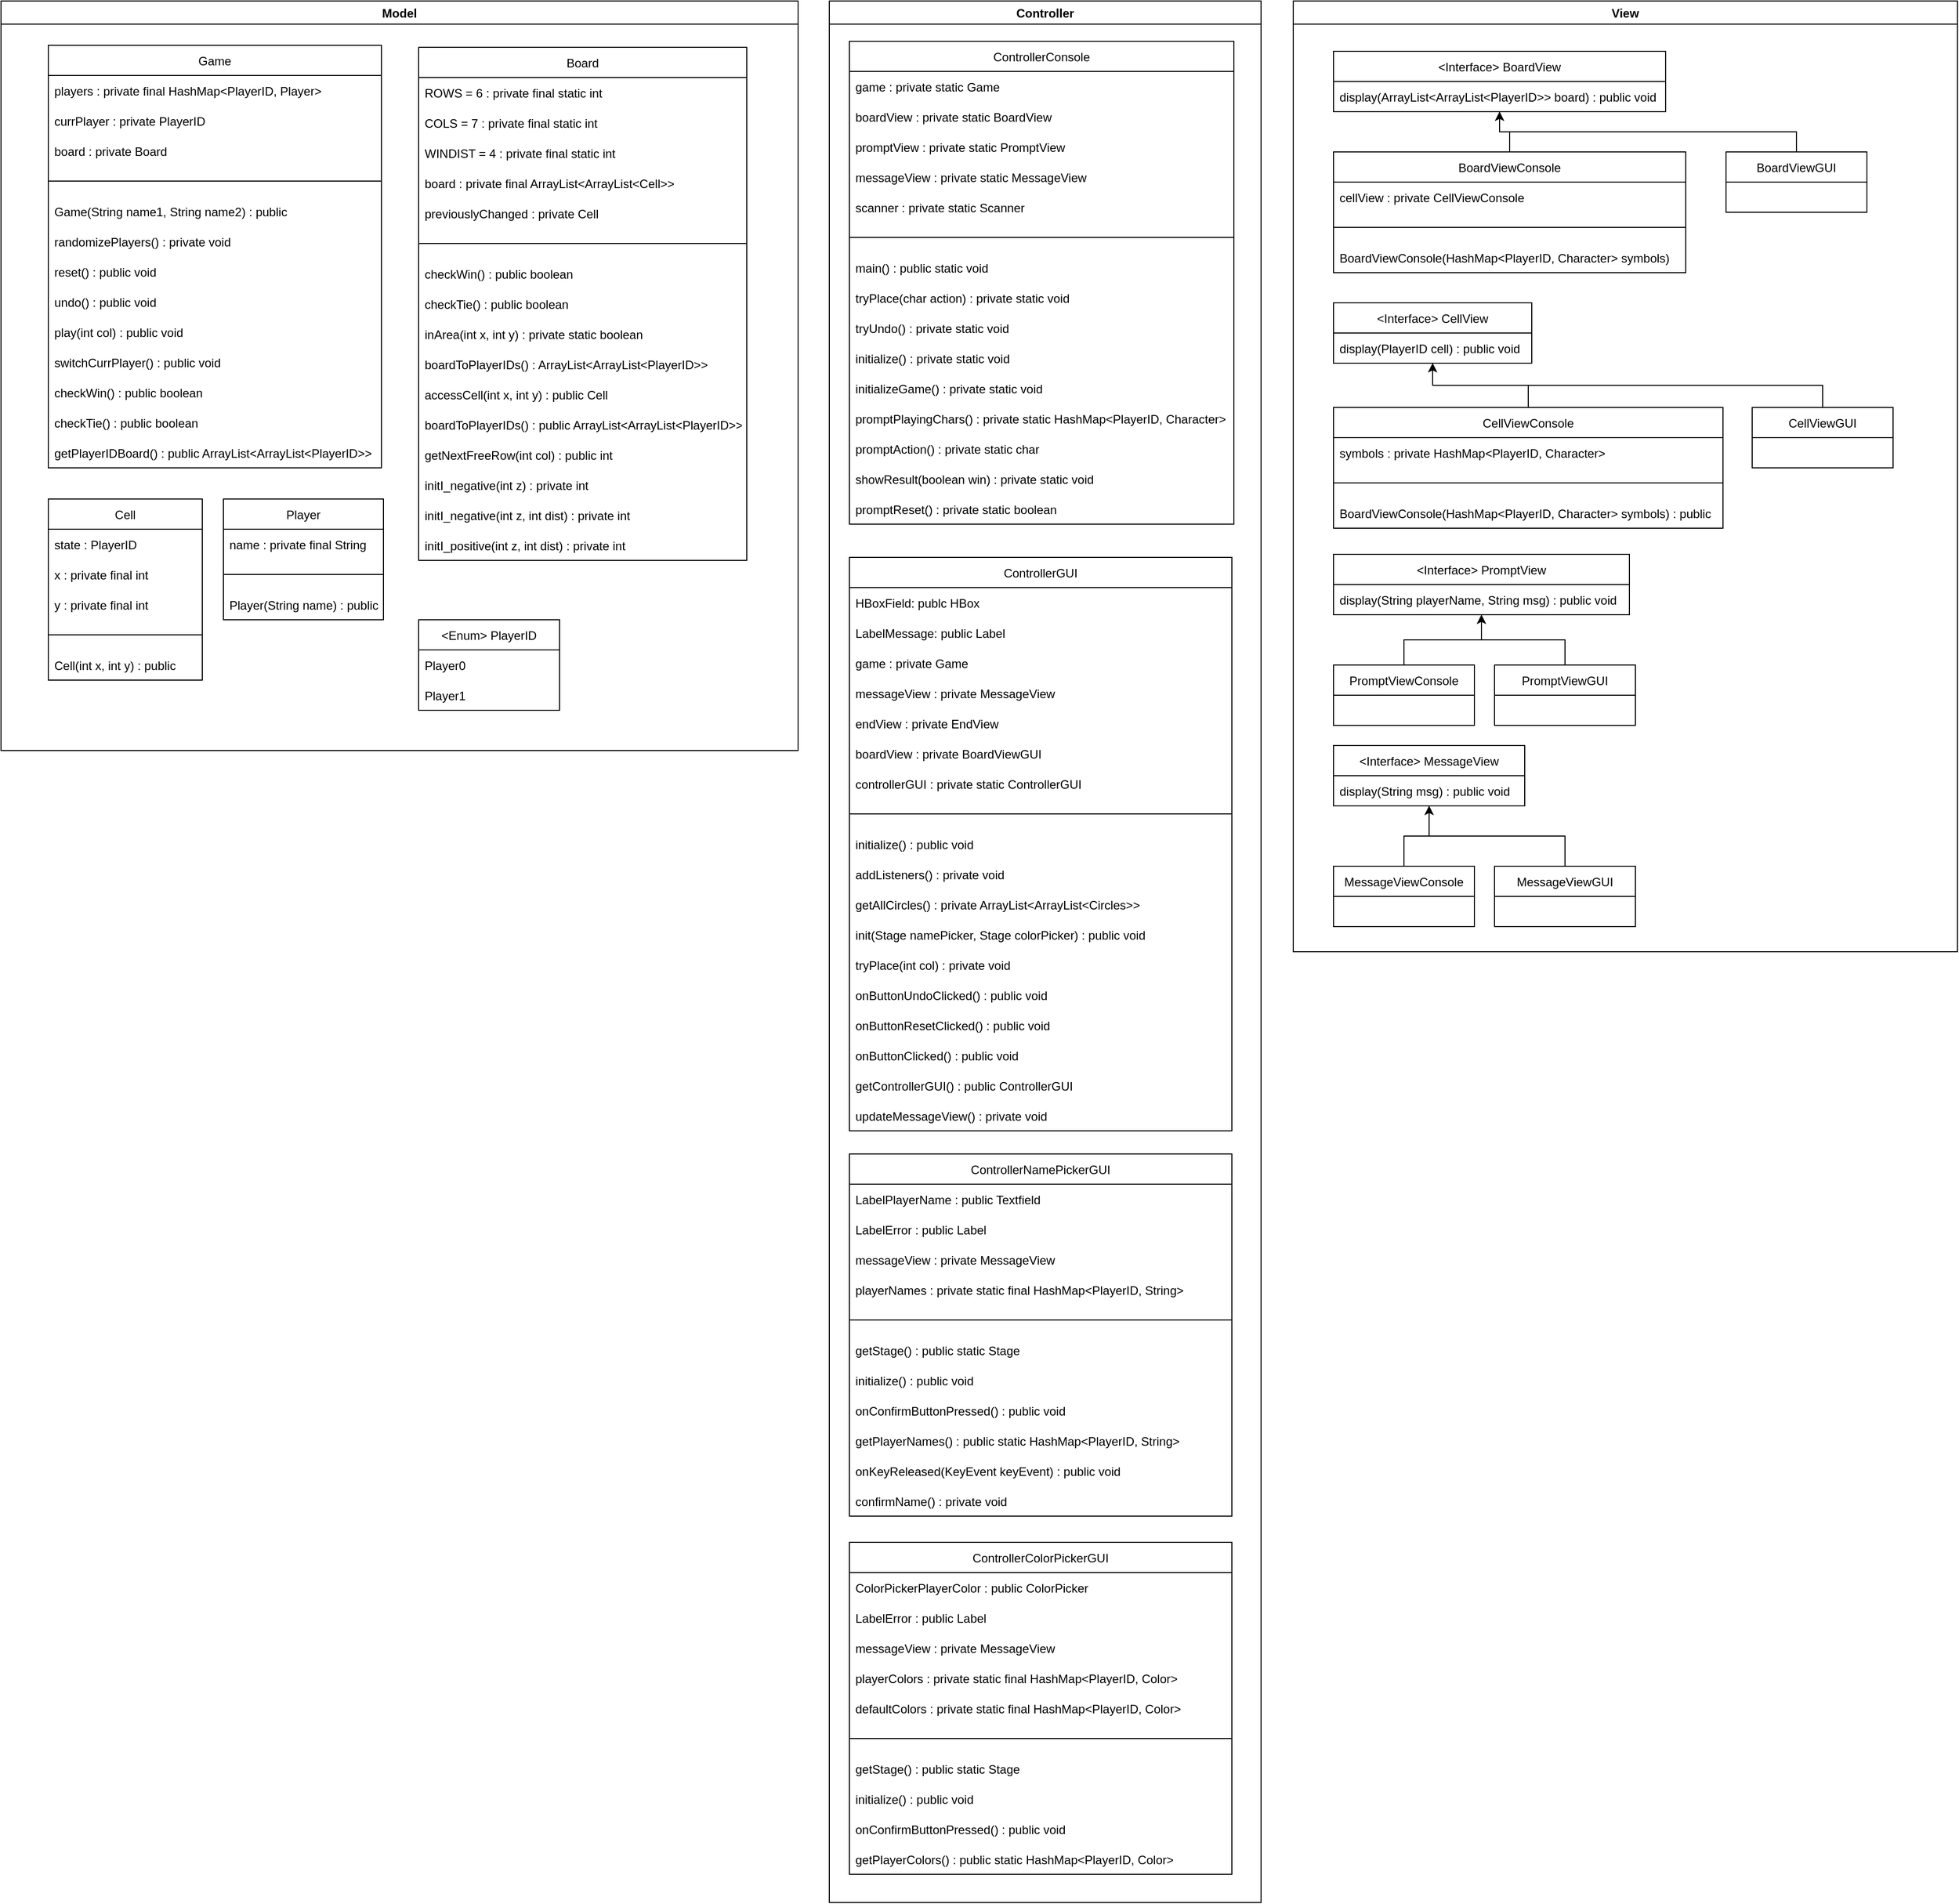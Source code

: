 <mxfile version="16.4.11" type="device"><diagram id="55qoOchoDbkKfNcyNs1X" name="Seite-1"><mxGraphModel dx="1826" dy="879" grid="0" gridSize="10" guides="1" tooltips="1" connect="1" arrows="1" fold="1" page="1" pageScale="1" pageWidth="1169" pageHeight="827" math="0" shadow="0"><root><mxCell id="0"/><mxCell id="1" parent="0"/><mxCell id="ceudJ_1B5b3CFLrJIza5-86" value="Model" style="swimlane;" parent="1" vertex="1"><mxGeometry x="73" y="124" width="792" height="745" as="geometry"><mxRectangle x="20" y="20" width="70" height="23" as="alternateBounds"/></mxGeometry></mxCell><mxCell id="ceudJ_1B5b3CFLrJIza5-87" value="Player" style="swimlane;fontStyle=0;childLayout=stackLayout;horizontal=1;startSize=30;horizontalStack=0;resizeParent=1;resizeParentMax=0;resizeLast=0;collapsible=1;marginBottom=0;" parent="ceudJ_1B5b3CFLrJIza5-86" vertex="1"><mxGeometry x="221" y="495" width="159" height="120" as="geometry"/></mxCell><mxCell id="ceudJ_1B5b3CFLrJIza5-88" value="name : private final String" style="text;strokeColor=none;fillColor=none;align=left;verticalAlign=middle;spacingLeft=4;spacingRight=4;overflow=hidden;points=[[0,0.5],[1,0.5]];portConstraint=eastwest;rotatable=0;" parent="ceudJ_1B5b3CFLrJIza5-87" vertex="1"><mxGeometry y="30" width="159" height="30" as="geometry"/></mxCell><mxCell id="ceudJ_1B5b3CFLrJIza5-89" value="" style="endArrow=none;html=1;rounded=0;exitX=0;exitY=0.5;exitDx=0;exitDy=0;entryX=1;entryY=0.5;entryDx=0;entryDy=0;" parent="ceudJ_1B5b3CFLrJIza5-87" source="ceudJ_1B5b3CFLrJIza5-90" target="ceudJ_1B5b3CFLrJIza5-90" edge="1"><mxGeometry width="50" height="50" relative="1" as="geometry"><mxPoint x="40" y="-60" as="sourcePoint"/><mxPoint x="90" y="-110" as="targetPoint"/></mxGeometry></mxCell><mxCell id="ceudJ_1B5b3CFLrJIza5-90" value="   " style="text;strokeColor=none;fillColor=none;align=left;verticalAlign=middle;spacingLeft=4;spacingRight=4;overflow=hidden;points=[[0,0.5],[1,0.5]];portConstraint=eastwest;rotatable=0;" parent="ceudJ_1B5b3CFLrJIza5-87" vertex="1"><mxGeometry y="60" width="159" height="30" as="geometry"/></mxCell><mxCell id="9XoL0k8KjnPpFSTtQP65-4" value="Player(String name) : public" style="text;strokeColor=none;fillColor=none;align=left;verticalAlign=middle;spacingLeft=4;spacingRight=4;overflow=hidden;points=[[0,0.5],[1,0.5]];portConstraint=eastwest;rotatable=0;" parent="ceudJ_1B5b3CFLrJIza5-87" vertex="1"><mxGeometry y="90" width="159" height="30" as="geometry"/></mxCell><mxCell id="ceudJ_1B5b3CFLrJIza5-92" value="Cell" style="swimlane;fontStyle=0;childLayout=stackLayout;horizontal=1;startSize=30;horizontalStack=0;resizeParent=1;resizeParentMax=0;resizeLast=0;collapsible=1;marginBottom=0;" parent="ceudJ_1B5b3CFLrJIza5-86" vertex="1"><mxGeometry x="47" y="495" width="153" height="180" as="geometry"/></mxCell><mxCell id="ceudJ_1B5b3CFLrJIza5-93" value="state : PlayerID" style="text;strokeColor=none;fillColor=none;align=left;verticalAlign=middle;spacingLeft=4;spacingRight=4;overflow=hidden;points=[[0,0.5],[1,0.5]];portConstraint=eastwest;rotatable=0;" parent="ceudJ_1B5b3CFLrJIza5-92" vertex="1"><mxGeometry y="30" width="153" height="30" as="geometry"/></mxCell><mxCell id="9XoL0k8KjnPpFSTtQP65-5" value="x : private final int" style="text;strokeColor=none;fillColor=none;align=left;verticalAlign=middle;spacingLeft=4;spacingRight=4;overflow=hidden;points=[[0,0.5],[1,0.5]];portConstraint=eastwest;rotatable=0;" parent="ceudJ_1B5b3CFLrJIza5-92" vertex="1"><mxGeometry y="60" width="153" height="30" as="geometry"/></mxCell><mxCell id="9XoL0k8KjnPpFSTtQP65-6" value="y : private final int" style="text;strokeColor=none;fillColor=none;align=left;verticalAlign=middle;spacingLeft=4;spacingRight=4;overflow=hidden;points=[[0,0.5],[1,0.5]];portConstraint=eastwest;rotatable=0;" parent="ceudJ_1B5b3CFLrJIza5-92" vertex="1"><mxGeometry y="90" width="153" height="30" as="geometry"/></mxCell><mxCell id="ceudJ_1B5b3CFLrJIza5-94" value="   " style="text;strokeColor=none;fillColor=none;align=left;verticalAlign=middle;spacingLeft=4;spacingRight=4;overflow=hidden;points=[[0,0.5],[1,0.5]];portConstraint=eastwest;rotatable=0;" parent="ceudJ_1B5b3CFLrJIza5-92" vertex="1"><mxGeometry y="120" width="153" height="30" as="geometry"/></mxCell><mxCell id="ceudJ_1B5b3CFLrJIza5-96" value="" style="endArrow=none;html=1;rounded=0;exitX=0;exitY=0.5;exitDx=0;exitDy=0;entryX=1;entryY=0.5;entryDx=0;entryDy=0;" parent="ceudJ_1B5b3CFLrJIza5-92" source="ceudJ_1B5b3CFLrJIza5-94" target="ceudJ_1B5b3CFLrJIza5-94" edge="1"><mxGeometry width="50" height="50" relative="1" as="geometry"><mxPoint x="380" y="160" as="sourcePoint"/><mxPoint x="430" y="110" as="targetPoint"/></mxGeometry></mxCell><mxCell id="9XoL0k8KjnPpFSTtQP65-7" value="Cell(int x, int y) : public" style="text;strokeColor=none;fillColor=none;align=left;verticalAlign=middle;spacingLeft=4;spacingRight=4;overflow=hidden;points=[[0,0.5],[1,0.5]];portConstraint=eastwest;rotatable=0;" parent="ceudJ_1B5b3CFLrJIza5-92" vertex="1"><mxGeometry y="150" width="153" height="30" as="geometry"/></mxCell><mxCell id="ceudJ_1B5b3CFLrJIza5-111" value="&lt;Enum&gt; PlayerID" style="swimlane;fontStyle=0;childLayout=stackLayout;horizontal=1;startSize=30;horizontalStack=0;resizeParent=1;resizeParentMax=0;resizeLast=0;collapsible=1;marginBottom=0;" parent="ceudJ_1B5b3CFLrJIza5-86" vertex="1"><mxGeometry x="415" y="615" width="140" height="90" as="geometry"/></mxCell><mxCell id="ceudJ_1B5b3CFLrJIza5-112" value="Player0" style="text;strokeColor=none;fillColor=none;align=left;verticalAlign=middle;spacingLeft=4;spacingRight=4;overflow=hidden;points=[[0,0.5],[1,0.5]];portConstraint=eastwest;rotatable=0;" parent="ceudJ_1B5b3CFLrJIza5-111" vertex="1"><mxGeometry y="30" width="140" height="30" as="geometry"/></mxCell><mxCell id="ceudJ_1B5b3CFLrJIza5-113" value="Player1" style="text;strokeColor=none;fillColor=none;align=left;verticalAlign=middle;spacingLeft=4;spacingRight=4;overflow=hidden;points=[[0,0.5],[1,0.5]];portConstraint=eastwest;rotatable=0;" parent="ceudJ_1B5b3CFLrJIza5-111" vertex="1"><mxGeometry y="60" width="140" height="30" as="geometry"/></mxCell><mxCell id="ceudJ_1B5b3CFLrJIza5-114" value="Game" style="swimlane;fontStyle=0;childLayout=stackLayout;horizontal=1;startSize=30;horizontalStack=0;resizeParent=1;resizeParentMax=0;resizeLast=0;collapsible=1;marginBottom=0;" parent="ceudJ_1B5b3CFLrJIza5-86" vertex="1"><mxGeometry x="47" y="44" width="331" height="420" as="geometry"/></mxCell><mxCell id="ceudJ_1B5b3CFLrJIza5-115" value="players : private final HashMap&lt;PlayerID, Player&gt;" style="text;strokeColor=none;fillColor=none;align=left;verticalAlign=middle;spacingLeft=4;spacingRight=4;overflow=hidden;points=[[0,0.5],[1,0.5]];portConstraint=eastwest;rotatable=0;" parent="ceudJ_1B5b3CFLrJIza5-114" vertex="1"><mxGeometry y="30" width="331" height="30" as="geometry"/></mxCell><mxCell id="ceudJ_1B5b3CFLrJIza5-116" value="" style="endArrow=none;html=1;rounded=0;exitX=0;exitY=0.5;exitDx=0;exitDy=0;entryX=1;entryY=0.5;entryDx=0;entryDy=0;" parent="ceudJ_1B5b3CFLrJIza5-114" source="ceudJ_1B5b3CFLrJIza5-119" target="ceudJ_1B5b3CFLrJIza5-119" edge="1"><mxGeometry width="50" height="50" relative="1" as="geometry"><mxPoint x="-500" y="-95" as="sourcePoint"/><mxPoint x="-450" y="-145" as="targetPoint"/></mxGeometry></mxCell><mxCell id="ceudJ_1B5b3CFLrJIza5-117" value="currPlayer : private PlayerID" style="text;strokeColor=none;fillColor=none;align=left;verticalAlign=middle;spacingLeft=4;spacingRight=4;overflow=hidden;points=[[0,0.5],[1,0.5]];portConstraint=eastwest;rotatable=0;" parent="ceudJ_1B5b3CFLrJIza5-114" vertex="1"><mxGeometry y="60" width="331" height="30" as="geometry"/></mxCell><mxCell id="ceudJ_1B5b3CFLrJIza5-118" value="board : private Board" style="text;strokeColor=none;fillColor=none;align=left;verticalAlign=middle;spacingLeft=4;spacingRight=4;overflow=hidden;points=[[0,0.5],[1,0.5]];portConstraint=eastwest;rotatable=0;" parent="ceudJ_1B5b3CFLrJIza5-114" vertex="1"><mxGeometry y="90" width="331" height="30" as="geometry"/></mxCell><mxCell id="ceudJ_1B5b3CFLrJIza5-119" value="   " style="text;strokeColor=none;fillColor=none;align=left;verticalAlign=middle;spacingLeft=4;spacingRight=4;overflow=hidden;points=[[0,0.5],[1,0.5]];portConstraint=eastwest;rotatable=0;" parent="ceudJ_1B5b3CFLrJIza5-114" vertex="1"><mxGeometry y="120" width="331" height="30" as="geometry"/></mxCell><mxCell id="ceudJ_1B5b3CFLrJIza5-171" value="Game(String name1, String name2) : public" style="text;strokeColor=none;fillColor=none;align=left;verticalAlign=middle;spacingLeft=4;spacingRight=4;overflow=hidden;points=[[0,0.5],[1,0.5]];portConstraint=eastwest;rotatable=0;" parent="ceudJ_1B5b3CFLrJIza5-114" vertex="1"><mxGeometry y="150" width="331" height="30" as="geometry"/></mxCell><mxCell id="ceudJ_1B5b3CFLrJIza5-120" value="randomizePlayers() : private void" style="text;strokeColor=none;fillColor=none;align=left;verticalAlign=middle;spacingLeft=4;spacingRight=4;overflow=hidden;points=[[0,0.5],[1,0.5]];portConstraint=eastwest;rotatable=0;" parent="ceudJ_1B5b3CFLrJIza5-114" vertex="1"><mxGeometry y="180" width="331" height="30" as="geometry"/></mxCell><mxCell id="ceudJ_1B5b3CFLrJIza5-121" value="reset() : public void" style="text;strokeColor=none;fillColor=none;align=left;verticalAlign=middle;spacingLeft=4;spacingRight=4;overflow=hidden;points=[[0,0.5],[1,0.5]];portConstraint=eastwest;rotatable=0;" parent="ceudJ_1B5b3CFLrJIza5-114" vertex="1"><mxGeometry y="210" width="331" height="30" as="geometry"/></mxCell><mxCell id="ceudJ_1B5b3CFLrJIza5-122" value="undo() : public void" style="text;strokeColor=none;fillColor=none;align=left;verticalAlign=middle;spacingLeft=4;spacingRight=4;overflow=hidden;points=[[0,0.5],[1,0.5]];portConstraint=eastwest;rotatable=0;" parent="ceudJ_1B5b3CFLrJIza5-114" vertex="1"><mxGeometry y="240" width="331" height="30" as="geometry"/></mxCell><mxCell id="ceudJ_1B5b3CFLrJIza5-123" value="play(int col) : public void" style="text;strokeColor=none;fillColor=none;align=left;verticalAlign=middle;spacingLeft=4;spacingRight=4;overflow=hidden;points=[[0,0.5],[1,0.5]];portConstraint=eastwest;rotatable=0;" parent="ceudJ_1B5b3CFLrJIza5-114" vertex="1"><mxGeometry y="270" width="331" height="30" as="geometry"/></mxCell><mxCell id="ceudJ_1B5b3CFLrJIza5-124" value="switchCurrPlayer() : public void" style="text;strokeColor=none;fillColor=none;align=left;verticalAlign=middle;spacingLeft=4;spacingRight=4;overflow=hidden;points=[[0,0.5],[1,0.5]];portConstraint=eastwest;rotatable=0;" parent="ceudJ_1B5b3CFLrJIza5-114" vertex="1"><mxGeometry y="300" width="331" height="30" as="geometry"/></mxCell><mxCell id="9XoL0k8KjnPpFSTtQP65-1" value="checkWin() : public boolean" style="text;strokeColor=none;fillColor=none;align=left;verticalAlign=middle;spacingLeft=4;spacingRight=4;overflow=hidden;points=[[0,0.5],[1,0.5]];portConstraint=eastwest;rotatable=0;" parent="ceudJ_1B5b3CFLrJIza5-114" vertex="1"><mxGeometry y="330" width="331" height="30" as="geometry"/></mxCell><mxCell id="9XoL0k8KjnPpFSTtQP65-2" value="checkTie() : public boolean" style="text;strokeColor=none;fillColor=none;align=left;verticalAlign=middle;spacingLeft=4;spacingRight=4;overflow=hidden;points=[[0,0.5],[1,0.5]];portConstraint=eastwest;rotatable=0;" parent="ceudJ_1B5b3CFLrJIza5-114" vertex="1"><mxGeometry y="360" width="331" height="30" as="geometry"/></mxCell><mxCell id="9XoL0k8KjnPpFSTtQP65-3" value="getPlayerIDBoard() : public ArrayList&lt;ArrayList&lt;PlayerID&gt;&gt;" style="text;strokeColor=none;fillColor=none;align=left;verticalAlign=middle;spacingLeft=4;spacingRight=4;overflow=hidden;points=[[0,0.5],[1,0.5]];portConstraint=eastwest;rotatable=0;" parent="ceudJ_1B5b3CFLrJIza5-114" vertex="1"><mxGeometry y="390" width="331" height="30" as="geometry"/></mxCell><mxCell id="ceudJ_1B5b3CFLrJIza5-97" value="Board" style="swimlane;fontStyle=0;childLayout=stackLayout;horizontal=1;startSize=30;horizontalStack=0;resizeParent=1;resizeParentMax=0;resizeLast=0;collapsible=1;marginBottom=0;" parent="ceudJ_1B5b3CFLrJIza5-86" vertex="1"><mxGeometry x="415" y="46" width="326" height="510" as="geometry"/></mxCell><mxCell id="ceudJ_1B5b3CFLrJIza5-101" value="" style="endArrow=none;html=1;rounded=0;exitX=0;exitY=0.5;exitDx=0;exitDy=0;entryX=1;entryY=0.5;entryDx=0;entryDy=0;" parent="ceudJ_1B5b3CFLrJIza5-97" source="ceudJ_1B5b3CFLrJIza5-103" target="ceudJ_1B5b3CFLrJIza5-103" edge="1"><mxGeometry width="50" height="50" relative="1" as="geometry"><mxPoint x="90" y="-30" as="sourcePoint"/><mxPoint x="140" y="-80" as="targetPoint"/></mxGeometry></mxCell><mxCell id="ceudJ_1B5b3CFLrJIza5-99" value="ROWS = 6 : private final static int" style="text;strokeColor=none;fillColor=none;align=left;verticalAlign=middle;spacingLeft=4;spacingRight=4;overflow=hidden;points=[[0,0.5],[1,0.5]];portConstraint=eastwest;rotatable=0;" parent="ceudJ_1B5b3CFLrJIza5-97" vertex="1"><mxGeometry y="30" width="326" height="30" as="geometry"/></mxCell><mxCell id="ceudJ_1B5b3CFLrJIza5-100" value="COLS = 7 : private final static int" style="text;strokeColor=none;fillColor=none;align=left;verticalAlign=middle;spacingLeft=4;spacingRight=4;overflow=hidden;points=[[0,0.5],[1,0.5]];portConstraint=eastwest;rotatable=0;" parent="ceudJ_1B5b3CFLrJIza5-97" vertex="1"><mxGeometry y="60" width="326" height="30" as="geometry"/></mxCell><mxCell id="9XoL0k8KjnPpFSTtQP65-8" value="WINDIST = 4 : private final static int" style="text;strokeColor=none;fillColor=none;align=left;verticalAlign=middle;spacingLeft=4;spacingRight=4;overflow=hidden;points=[[0,0.5],[1,0.5]];portConstraint=eastwest;rotatable=0;" parent="ceudJ_1B5b3CFLrJIza5-97" vertex="1"><mxGeometry y="90" width="326" height="30" as="geometry"/></mxCell><mxCell id="ceudJ_1B5b3CFLrJIza5-98" value="board : private final ArrayList&lt;ArrayList&lt;Cell&gt;&gt;" style="text;strokeColor=none;fillColor=none;align=left;verticalAlign=middle;spacingLeft=4;spacingRight=4;overflow=hidden;points=[[0,0.5],[1,0.5]];portConstraint=eastwest;rotatable=0;" parent="ceudJ_1B5b3CFLrJIza5-97" vertex="1"><mxGeometry y="120" width="326" height="30" as="geometry"/></mxCell><mxCell id="ceudJ_1B5b3CFLrJIza5-102" value="previouslyChanged : private Cell" style="text;strokeColor=none;fillColor=none;align=left;verticalAlign=middle;spacingLeft=4;spacingRight=4;overflow=hidden;points=[[0,0.5],[1,0.5]];portConstraint=eastwest;rotatable=0;" parent="ceudJ_1B5b3CFLrJIza5-97" vertex="1"><mxGeometry y="150" width="326" height="30" as="geometry"/></mxCell><mxCell id="ceudJ_1B5b3CFLrJIza5-103" value="   " style="text;strokeColor=none;fillColor=none;align=left;verticalAlign=middle;spacingLeft=4;spacingRight=4;overflow=hidden;points=[[0,0.5],[1,0.5]];portConstraint=eastwest;rotatable=0;" parent="ceudJ_1B5b3CFLrJIza5-97" vertex="1"><mxGeometry y="180" width="326" height="30" as="geometry"/></mxCell><mxCell id="ceudJ_1B5b3CFLrJIza5-105" value="checkWin() : public boolean" style="text;strokeColor=none;fillColor=none;align=left;verticalAlign=middle;spacingLeft=4;spacingRight=4;overflow=hidden;points=[[0,0.5],[1,0.5]];portConstraint=eastwest;rotatable=0;" parent="ceudJ_1B5b3CFLrJIza5-97" vertex="1"><mxGeometry y="210" width="326" height="30" as="geometry"/></mxCell><mxCell id="ceudJ_1B5b3CFLrJIza5-106" value="checkTie() : public boolean" style="text;strokeColor=none;fillColor=none;align=left;verticalAlign=middle;spacingLeft=4;spacingRight=4;overflow=hidden;points=[[0,0.5],[1,0.5]];portConstraint=eastwest;rotatable=0;" parent="ceudJ_1B5b3CFLrJIza5-97" vertex="1"><mxGeometry y="240" width="326" height="30" as="geometry"/></mxCell><mxCell id="ceudJ_1B5b3CFLrJIza5-107" value="inArea(int x, int y) : private static boolean" style="text;strokeColor=none;fillColor=none;align=left;verticalAlign=middle;spacingLeft=4;spacingRight=4;overflow=hidden;points=[[0,0.5],[1,0.5]];portConstraint=eastwest;rotatable=0;" parent="ceudJ_1B5b3CFLrJIza5-97" vertex="1"><mxGeometry y="270" width="326" height="30" as="geometry"/></mxCell><mxCell id="ceudJ_1B5b3CFLrJIza5-108" value="boardToPlayerIDs() : ArrayList&lt;ArrayList&lt;PlayerID&gt;&gt;" style="text;strokeColor=none;fillColor=none;align=left;verticalAlign=middle;spacingLeft=4;spacingRight=4;overflow=hidden;points=[[0,0.5],[1,0.5]];portConstraint=eastwest;rotatable=0;" parent="ceudJ_1B5b3CFLrJIza5-97" vertex="1"><mxGeometry y="300" width="326" height="30" as="geometry"/></mxCell><mxCell id="ceudJ_1B5b3CFLrJIza5-110" value="accessCell(int x, int y) : public Cell" style="text;strokeColor=none;fillColor=none;align=left;verticalAlign=middle;spacingLeft=4;spacingRight=4;overflow=hidden;points=[[0,0.5],[1,0.5]];portConstraint=eastwest;rotatable=0;" parent="ceudJ_1B5b3CFLrJIza5-97" vertex="1"><mxGeometry y="330" width="326" height="30" as="geometry"/></mxCell><mxCell id="9XoL0k8KjnPpFSTtQP65-14" value="boardToPlayerIDs() : public ArrayList&lt;ArrayList&lt;PlayerID&gt;&gt;" style="text;strokeColor=none;fillColor=none;align=left;verticalAlign=middle;spacingLeft=4;spacingRight=4;overflow=hidden;points=[[0,0.5],[1,0.5]];portConstraint=eastwest;rotatable=0;" parent="ceudJ_1B5b3CFLrJIza5-97" vertex="1"><mxGeometry y="360" width="326" height="30" as="geometry"/></mxCell><mxCell id="9XoL0k8KjnPpFSTtQP65-15" value="getNextFreeRow(int col) : public int" style="text;strokeColor=none;fillColor=none;align=left;verticalAlign=middle;spacingLeft=4;spacingRight=4;overflow=hidden;points=[[0,0.5],[1,0.5]];portConstraint=eastwest;rotatable=0;" parent="ceudJ_1B5b3CFLrJIza5-97" vertex="1"><mxGeometry y="390" width="326" height="30" as="geometry"/></mxCell><mxCell id="9XoL0k8KjnPpFSTtQP65-13" value="initI_negative(int z) : private int" style="text;strokeColor=none;fillColor=none;align=left;verticalAlign=middle;spacingLeft=4;spacingRight=4;overflow=hidden;points=[[0,0.5],[1,0.5]];portConstraint=eastwest;rotatable=0;" parent="ceudJ_1B5b3CFLrJIza5-97" vertex="1"><mxGeometry y="420" width="326" height="30" as="geometry"/></mxCell><mxCell id="9XoL0k8KjnPpFSTtQP65-9" value="initI_negative(int z, int dist) : private int" style="text;strokeColor=none;fillColor=none;align=left;verticalAlign=middle;spacingLeft=4;spacingRight=4;overflow=hidden;points=[[0,0.5],[1,0.5]];portConstraint=eastwest;rotatable=0;" parent="ceudJ_1B5b3CFLrJIza5-97" vertex="1"><mxGeometry y="450" width="326" height="30" as="geometry"/></mxCell><mxCell id="9XoL0k8KjnPpFSTtQP65-11" value="initI_positive(int z, int dist) : private int" style="text;strokeColor=none;fillColor=none;align=left;verticalAlign=middle;spacingLeft=4;spacingRight=4;overflow=hidden;points=[[0,0.5],[1,0.5]];portConstraint=eastwest;rotatable=0;" parent="ceudJ_1B5b3CFLrJIza5-97" vertex="1"><mxGeometry y="480" width="326" height="30" as="geometry"/></mxCell><mxCell id="ceudJ_1B5b3CFLrJIza5-125" value="Controller" style="swimlane;" parent="1" vertex="1"><mxGeometry x="896" y="124" width="429" height="1890" as="geometry"/></mxCell><mxCell id="ceudJ_1B5b3CFLrJIza5-126" value="ControllerConsole" style="swimlane;fontStyle=0;childLayout=stackLayout;horizontal=1;startSize=30;horizontalStack=0;resizeParent=1;resizeParentMax=0;resizeLast=0;collapsible=1;marginBottom=0;" parent="ceudJ_1B5b3CFLrJIza5-125" vertex="1"><mxGeometry x="20" y="40" width="382" height="480" as="geometry"/></mxCell><mxCell id="ceudJ_1B5b3CFLrJIza5-127" value="" style="endArrow=none;html=1;rounded=0;exitX=0;exitY=0.5;exitDx=0;exitDy=0;entryX=1;entryY=0.5;entryDx=0;entryDy=0;" parent="ceudJ_1B5b3CFLrJIza5-126" source="ceudJ_1B5b3CFLrJIza5-132" target="ceudJ_1B5b3CFLrJIza5-132" edge="1"><mxGeometry width="50" height="50" relative="1" as="geometry"><mxPoint x="60" y="-60" as="sourcePoint"/><mxPoint x="110" y="-110" as="targetPoint"/></mxGeometry></mxCell><mxCell id="ceudJ_1B5b3CFLrJIza5-128" value="game : private static Game" style="text;strokeColor=none;fillColor=none;align=left;verticalAlign=middle;spacingLeft=4;spacingRight=4;overflow=hidden;points=[[0,0.5],[1,0.5]];portConstraint=eastwest;rotatable=0;" parent="ceudJ_1B5b3CFLrJIza5-126" vertex="1"><mxGeometry y="30" width="382" height="30" as="geometry"/></mxCell><mxCell id="ceudJ_1B5b3CFLrJIza5-129" value="boardView : private static BoardView" style="text;strokeColor=none;fillColor=none;align=left;verticalAlign=middle;spacingLeft=4;spacingRight=4;overflow=hidden;points=[[0,0.5],[1,0.5]];portConstraint=eastwest;rotatable=0;" parent="ceudJ_1B5b3CFLrJIza5-126" vertex="1"><mxGeometry y="60" width="382" height="30" as="geometry"/></mxCell><mxCell id="ceudJ_1B5b3CFLrJIza5-130" value="promptView : private static PromptView" style="text;strokeColor=none;fillColor=none;align=left;verticalAlign=middle;spacingLeft=4;spacingRight=4;overflow=hidden;points=[[0,0.5],[1,0.5]];portConstraint=eastwest;rotatable=0;" parent="ceudJ_1B5b3CFLrJIza5-126" vertex="1"><mxGeometry y="90" width="382" height="30" as="geometry"/></mxCell><mxCell id="ceudJ_1B5b3CFLrJIza5-131" value="messageView : private static MessageView" style="text;strokeColor=none;fillColor=none;align=left;verticalAlign=middle;spacingLeft=4;spacingRight=4;overflow=hidden;points=[[0,0.5],[1,0.5]];portConstraint=eastwest;rotatable=0;" parent="ceudJ_1B5b3CFLrJIza5-126" vertex="1"><mxGeometry y="120" width="382" height="30" as="geometry"/></mxCell><mxCell id="9XoL0k8KjnPpFSTtQP65-17" value="scanner : private static Scanner" style="text;strokeColor=none;fillColor=none;align=left;verticalAlign=middle;spacingLeft=4;spacingRight=4;overflow=hidden;points=[[0,0.5],[1,0.5]];portConstraint=eastwest;rotatable=0;" parent="ceudJ_1B5b3CFLrJIza5-126" vertex="1"><mxGeometry y="150" width="382" height="30" as="geometry"/></mxCell><mxCell id="ceudJ_1B5b3CFLrJIza5-132" value="   " style="text;strokeColor=none;fillColor=none;align=left;verticalAlign=middle;spacingLeft=4;spacingRight=4;overflow=hidden;points=[[0,0.5],[1,0.5]];portConstraint=eastwest;rotatable=0;" parent="ceudJ_1B5b3CFLrJIza5-126" vertex="1"><mxGeometry y="180" width="382" height="30" as="geometry"/></mxCell><mxCell id="ceudJ_1B5b3CFLrJIza5-133" value="main() : public static void" style="text;strokeColor=none;fillColor=none;align=left;verticalAlign=middle;spacingLeft=4;spacingRight=4;overflow=hidden;points=[[0,0.5],[1,0.5]];portConstraint=eastwest;rotatable=0;" parent="ceudJ_1B5b3CFLrJIza5-126" vertex="1"><mxGeometry y="210" width="382" height="30" as="geometry"/></mxCell><mxCell id="ceudJ_1B5b3CFLrJIza5-134" value="tryPlace(char action) : private static void" style="text;strokeColor=none;fillColor=none;align=left;verticalAlign=middle;spacingLeft=4;spacingRight=4;overflow=hidden;points=[[0,0.5],[1,0.5]];portConstraint=eastwest;rotatable=0;" parent="ceudJ_1B5b3CFLrJIza5-126" vertex="1"><mxGeometry y="240" width="382" height="30" as="geometry"/></mxCell><mxCell id="_EsE68zA8O0jmxkOcJzm-2" value="tryUndo() : private static void" style="text;strokeColor=none;fillColor=none;align=left;verticalAlign=middle;spacingLeft=4;spacingRight=4;overflow=hidden;points=[[0,0.5],[1,0.5]];portConstraint=eastwest;rotatable=0;" parent="ceudJ_1B5b3CFLrJIza5-126" vertex="1"><mxGeometry y="270" width="382" height="30" as="geometry"/></mxCell><mxCell id="_EsE68zA8O0jmxkOcJzm-4" value="initialize() : private static void" style="text;strokeColor=none;fillColor=none;align=left;verticalAlign=middle;spacingLeft=4;spacingRight=4;overflow=hidden;points=[[0,0.5],[1,0.5]];portConstraint=eastwest;rotatable=0;" parent="ceudJ_1B5b3CFLrJIza5-126" vertex="1"><mxGeometry y="300" width="382" height="30" as="geometry"/></mxCell><mxCell id="_EsE68zA8O0jmxkOcJzm-3" value="initializeGame() : private static void" style="text;strokeColor=none;fillColor=none;align=left;verticalAlign=middle;spacingLeft=4;spacingRight=4;overflow=hidden;points=[[0,0.5],[1,0.5]];portConstraint=eastwest;rotatable=0;" parent="ceudJ_1B5b3CFLrJIza5-126" vertex="1"><mxGeometry y="330" width="382" height="30" as="geometry"/></mxCell><mxCell id="_EsE68zA8O0jmxkOcJzm-1" value="promptPlayingChars() : private static HashMap&lt;PlayerID, Character&gt;" style="text;strokeColor=none;fillColor=none;align=left;verticalAlign=middle;spacingLeft=4;spacingRight=4;overflow=hidden;points=[[0,0.5],[1,0.5]];portConstraint=eastwest;rotatable=0;" parent="ceudJ_1B5b3CFLrJIza5-126" vertex="1"><mxGeometry y="360" width="382" height="30" as="geometry"/></mxCell><mxCell id="_EsE68zA8O0jmxkOcJzm-5" value="promptAction() : private static char" style="text;strokeColor=none;fillColor=none;align=left;verticalAlign=middle;spacingLeft=4;spacingRight=4;overflow=hidden;points=[[0,0.5],[1,0.5]];portConstraint=eastwest;rotatable=0;" parent="ceudJ_1B5b3CFLrJIza5-126" vertex="1"><mxGeometry y="390" width="382" height="30" as="geometry"/></mxCell><mxCell id="_EsE68zA8O0jmxkOcJzm-6" value="showResult(boolean win) : private static void" style="text;strokeColor=none;fillColor=none;align=left;verticalAlign=middle;spacingLeft=4;spacingRight=4;overflow=hidden;points=[[0,0.5],[1,0.5]];portConstraint=eastwest;rotatable=0;" parent="ceudJ_1B5b3CFLrJIza5-126" vertex="1"><mxGeometry y="420" width="382" height="30" as="geometry"/></mxCell><mxCell id="_EsE68zA8O0jmxkOcJzm-7" value="promptReset() : private static boolean" style="text;strokeColor=none;fillColor=none;align=left;verticalAlign=middle;spacingLeft=4;spacingRight=4;overflow=hidden;points=[[0,0.5],[1,0.5]];portConstraint=eastwest;rotatable=0;" parent="ceudJ_1B5b3CFLrJIza5-126" vertex="1"><mxGeometry y="450" width="382" height="30" as="geometry"/></mxCell><mxCell id="ceudJ_1B5b3CFLrJIza5-135" value="ControllerGUI" style="swimlane;fontStyle=0;childLayout=stackLayout;horizontal=1;startSize=30;horizontalStack=0;resizeParent=1;resizeParentMax=0;resizeLast=0;collapsible=1;marginBottom=0;" parent="ceudJ_1B5b3CFLrJIza5-125" vertex="1"><mxGeometry x="20" y="553" width="380" height="570" as="geometry"/></mxCell><mxCell id="FBBiwWZmKRaM-EbtzG8k-7" value="HBoxField: publc HBox" style="text;strokeColor=none;fillColor=none;align=left;verticalAlign=middle;spacingLeft=4;spacingRight=4;overflow=hidden;points=[[0,0.5],[1,0.5]];portConstraint=eastwest;rotatable=0;" vertex="1" parent="ceudJ_1B5b3CFLrJIza5-135"><mxGeometry y="30" width="380" height="30" as="geometry"/></mxCell><mxCell id="FBBiwWZmKRaM-EbtzG8k-8" value="LabelMessage: public Label" style="text;strokeColor=none;fillColor=none;align=left;verticalAlign=middle;spacingLeft=4;spacingRight=4;overflow=hidden;points=[[0,0.5],[1,0.5]];portConstraint=eastwest;rotatable=0;" vertex="1" parent="ceudJ_1B5b3CFLrJIza5-135"><mxGeometry y="60" width="380" height="30" as="geometry"/></mxCell><mxCell id="FBBiwWZmKRaM-EbtzG8k-5" value="game : private Game" style="text;strokeColor=none;fillColor=none;align=left;verticalAlign=middle;spacingLeft=4;spacingRight=4;overflow=hidden;points=[[0,0.5],[1,0.5]];portConstraint=eastwest;rotatable=0;" vertex="1" parent="ceudJ_1B5b3CFLrJIza5-135"><mxGeometry y="90" width="380" height="30" as="geometry"/></mxCell><mxCell id="FBBiwWZmKRaM-EbtzG8k-9" value="messageView : private MessageView" style="text;strokeColor=none;fillColor=none;align=left;verticalAlign=middle;spacingLeft=4;spacingRight=4;overflow=hidden;points=[[0,0.5],[1,0.5]];portConstraint=eastwest;rotatable=0;" vertex="1" parent="ceudJ_1B5b3CFLrJIza5-135"><mxGeometry y="120" width="380" height="30" as="geometry"/></mxCell><mxCell id="FBBiwWZmKRaM-EbtzG8k-11" value="endView : private EndView" style="text;strokeColor=none;fillColor=none;align=left;verticalAlign=middle;spacingLeft=4;spacingRight=4;overflow=hidden;points=[[0,0.5],[1,0.5]];portConstraint=eastwest;rotatable=0;" vertex="1" parent="ceudJ_1B5b3CFLrJIza5-135"><mxGeometry y="150" width="380" height="30" as="geometry"/></mxCell><mxCell id="FBBiwWZmKRaM-EbtzG8k-12" value="boardView : private BoardViewGUI" style="text;strokeColor=none;fillColor=none;align=left;verticalAlign=middle;spacingLeft=4;spacingRight=4;overflow=hidden;points=[[0,0.5],[1,0.5]];portConstraint=eastwest;rotatable=0;" vertex="1" parent="ceudJ_1B5b3CFLrJIza5-135"><mxGeometry y="180" width="380" height="30" as="geometry"/></mxCell><mxCell id="FBBiwWZmKRaM-EbtzG8k-13" value="controllerGUI : private static ControllerGUI" style="text;strokeColor=none;fillColor=none;align=left;verticalAlign=middle;spacingLeft=4;spacingRight=4;overflow=hidden;points=[[0,0.5],[1,0.5]];portConstraint=eastwest;rotatable=0;" vertex="1" parent="ceudJ_1B5b3CFLrJIza5-135"><mxGeometry y="210" width="380" height="30" as="geometry"/></mxCell><mxCell id="ceudJ_1B5b3CFLrJIza5-136" value=" " style="text;strokeColor=none;fillColor=none;align=left;verticalAlign=middle;spacingLeft=4;spacingRight=4;overflow=hidden;points=[[0,0.5],[1,0.5]];portConstraint=eastwest;rotatable=0;" parent="ceudJ_1B5b3CFLrJIza5-135" vertex="1"><mxGeometry y="240" width="380" height="30" as="geometry"/></mxCell><mxCell id="ceudJ_1B5b3CFLrJIza5-137" value="" style="endArrow=none;html=1;rounded=0;exitX=0;exitY=0.5;exitDx=0;exitDy=0;entryX=1;entryY=0.5;entryDx=0;entryDy=0;" parent="ceudJ_1B5b3CFLrJIza5-135" source="ceudJ_1B5b3CFLrJIza5-136" target="ceudJ_1B5b3CFLrJIza5-136" edge="1"><mxGeometry width="50" height="50" relative="1" as="geometry"><mxPoint x="90" y="100" as="sourcePoint"/><mxPoint x="140" y="50" as="targetPoint"/></mxGeometry></mxCell><mxCell id="FBBiwWZmKRaM-EbtzG8k-14" value="initialize() : public void" style="text;strokeColor=none;fillColor=none;align=left;verticalAlign=middle;spacingLeft=4;spacingRight=4;overflow=hidden;points=[[0,0.5],[1,0.5]];portConstraint=eastwest;rotatable=0;" vertex="1" parent="ceudJ_1B5b3CFLrJIza5-135"><mxGeometry y="270" width="380" height="30" as="geometry"/></mxCell><mxCell id="FBBiwWZmKRaM-EbtzG8k-15" value="addListeners() : private void" style="text;strokeColor=none;fillColor=none;align=left;verticalAlign=middle;spacingLeft=4;spacingRight=4;overflow=hidden;points=[[0,0.5],[1,0.5]];portConstraint=eastwest;rotatable=0;" vertex="1" parent="ceudJ_1B5b3CFLrJIza5-135"><mxGeometry y="300" width="380" height="30" as="geometry"/></mxCell><mxCell id="FBBiwWZmKRaM-EbtzG8k-16" value="getAllCircles() : private ArrayList&lt;ArrayList&lt;Circles&gt;&gt;" style="text;strokeColor=none;fillColor=none;align=left;verticalAlign=middle;spacingLeft=4;spacingRight=4;overflow=hidden;points=[[0,0.5],[1,0.5]];portConstraint=eastwest;rotatable=0;" vertex="1" parent="ceudJ_1B5b3CFLrJIza5-135"><mxGeometry y="330" width="380" height="30" as="geometry"/></mxCell><mxCell id="FBBiwWZmKRaM-EbtzG8k-17" value="init(Stage namePicker, Stage colorPicker) : public void" style="text;strokeColor=none;fillColor=none;align=left;verticalAlign=middle;spacingLeft=4;spacingRight=4;overflow=hidden;points=[[0,0.5],[1,0.5]];portConstraint=eastwest;rotatable=0;" vertex="1" parent="ceudJ_1B5b3CFLrJIza5-135"><mxGeometry y="360" width="380" height="30" as="geometry"/></mxCell><mxCell id="FBBiwWZmKRaM-EbtzG8k-18" value="tryPlace(int col) : private void" style="text;strokeColor=none;fillColor=none;align=left;verticalAlign=middle;spacingLeft=4;spacingRight=4;overflow=hidden;points=[[0,0.5],[1,0.5]];portConstraint=eastwest;rotatable=0;" vertex="1" parent="ceudJ_1B5b3CFLrJIza5-135"><mxGeometry y="390" width="380" height="30" as="geometry"/></mxCell><mxCell id="FBBiwWZmKRaM-EbtzG8k-19" value="onButtonUndoClicked() : public void" style="text;strokeColor=none;fillColor=none;align=left;verticalAlign=middle;spacingLeft=4;spacingRight=4;overflow=hidden;points=[[0,0.5],[1,0.5]];portConstraint=eastwest;rotatable=0;" vertex="1" parent="ceudJ_1B5b3CFLrJIza5-135"><mxGeometry y="420" width="380" height="30" as="geometry"/></mxCell><mxCell id="FBBiwWZmKRaM-EbtzG8k-20" value="onButtonResetClicked() : public void" style="text;strokeColor=none;fillColor=none;align=left;verticalAlign=middle;spacingLeft=4;spacingRight=4;overflow=hidden;points=[[0,0.5],[1,0.5]];portConstraint=eastwest;rotatable=0;" vertex="1" parent="ceudJ_1B5b3CFLrJIza5-135"><mxGeometry y="450" width="380" height="30" as="geometry"/></mxCell><mxCell id="FBBiwWZmKRaM-EbtzG8k-21" value="onButtonClicked() : public void" style="text;strokeColor=none;fillColor=none;align=left;verticalAlign=middle;spacingLeft=4;spacingRight=4;overflow=hidden;points=[[0,0.5],[1,0.5]];portConstraint=eastwest;rotatable=0;" vertex="1" parent="ceudJ_1B5b3CFLrJIza5-135"><mxGeometry y="480" width="380" height="30" as="geometry"/></mxCell><mxCell id="FBBiwWZmKRaM-EbtzG8k-22" value="getControllerGUI() : public ControllerGUI" style="text;strokeColor=none;fillColor=none;align=left;verticalAlign=middle;spacingLeft=4;spacingRight=4;overflow=hidden;points=[[0,0.5],[1,0.5]];portConstraint=eastwest;rotatable=0;" vertex="1" parent="ceudJ_1B5b3CFLrJIza5-135"><mxGeometry y="510" width="380" height="30" as="geometry"/></mxCell><mxCell id="FBBiwWZmKRaM-EbtzG8k-23" value="updateMessageView() : private void" style="text;strokeColor=none;fillColor=none;align=left;verticalAlign=middle;spacingLeft=4;spacingRight=4;overflow=hidden;points=[[0,0.5],[1,0.5]];portConstraint=eastwest;rotatable=0;" vertex="1" parent="ceudJ_1B5b3CFLrJIza5-135"><mxGeometry y="540" width="380" height="30" as="geometry"/></mxCell><mxCell id="FBBiwWZmKRaM-EbtzG8k-1" value="ControllerNamePickerGUI" style="swimlane;fontStyle=0;childLayout=stackLayout;horizontal=1;startSize=30;horizontalStack=0;resizeParent=1;resizeParentMax=0;resizeLast=0;collapsible=1;marginBottom=0;" vertex="1" parent="ceudJ_1B5b3CFLrJIza5-125"><mxGeometry x="20" y="1146" width="380" height="360" as="geometry"/></mxCell><mxCell id="FBBiwWZmKRaM-EbtzG8k-24" value="LabelPlayerName : public Textfield" style="text;strokeColor=none;fillColor=none;align=left;verticalAlign=middle;spacingLeft=4;spacingRight=4;overflow=hidden;points=[[0,0.5],[1,0.5]];portConstraint=eastwest;rotatable=0;" vertex="1" parent="FBBiwWZmKRaM-EbtzG8k-1"><mxGeometry y="30" width="380" height="30" as="geometry"/></mxCell><mxCell id="FBBiwWZmKRaM-EbtzG8k-25" value="LabelError : public Label" style="text;strokeColor=none;fillColor=none;align=left;verticalAlign=middle;spacingLeft=4;spacingRight=4;overflow=hidden;points=[[0,0.5],[1,0.5]];portConstraint=eastwest;rotatable=0;" vertex="1" parent="FBBiwWZmKRaM-EbtzG8k-1"><mxGeometry y="60" width="380" height="30" as="geometry"/></mxCell><mxCell id="FBBiwWZmKRaM-EbtzG8k-26" value="messageView : private MessageView" style="text;strokeColor=none;fillColor=none;align=left;verticalAlign=middle;spacingLeft=4;spacingRight=4;overflow=hidden;points=[[0,0.5],[1,0.5]];portConstraint=eastwest;rotatable=0;" vertex="1" parent="FBBiwWZmKRaM-EbtzG8k-1"><mxGeometry y="90" width="380" height="30" as="geometry"/></mxCell><mxCell id="FBBiwWZmKRaM-EbtzG8k-27" value="playerNames : private static final HashMap&lt;PlayerID, String&gt;" style="text;strokeColor=none;fillColor=none;align=left;verticalAlign=middle;spacingLeft=4;spacingRight=4;overflow=hidden;points=[[0,0.5],[1,0.5]];portConstraint=eastwest;rotatable=0;" vertex="1" parent="FBBiwWZmKRaM-EbtzG8k-1"><mxGeometry y="120" width="380" height="30" as="geometry"/></mxCell><mxCell id="FBBiwWZmKRaM-EbtzG8k-2" value=" " style="text;strokeColor=none;fillColor=none;align=left;verticalAlign=middle;spacingLeft=4;spacingRight=4;overflow=hidden;points=[[0,0.5],[1,0.5]];portConstraint=eastwest;rotatable=0;" vertex="1" parent="FBBiwWZmKRaM-EbtzG8k-1"><mxGeometry y="150" width="380" height="30" as="geometry"/></mxCell><mxCell id="FBBiwWZmKRaM-EbtzG8k-3" value="" style="endArrow=none;html=1;rounded=0;exitX=0;exitY=0.5;exitDx=0;exitDy=0;entryX=1;entryY=0.5;entryDx=0;entryDy=0;" edge="1" parent="FBBiwWZmKRaM-EbtzG8k-1" source="FBBiwWZmKRaM-EbtzG8k-2" target="FBBiwWZmKRaM-EbtzG8k-2"><mxGeometry width="50" height="50" relative="1" as="geometry"><mxPoint x="90" y="100" as="sourcePoint"/><mxPoint x="140" y="50" as="targetPoint"/></mxGeometry></mxCell><mxCell id="FBBiwWZmKRaM-EbtzG8k-28" value="getStage() : public static Stage" style="text;strokeColor=none;fillColor=none;align=left;verticalAlign=middle;spacingLeft=4;spacingRight=4;overflow=hidden;points=[[0,0.5],[1,0.5]];portConstraint=eastwest;rotatable=0;" vertex="1" parent="FBBiwWZmKRaM-EbtzG8k-1"><mxGeometry y="180" width="380" height="30" as="geometry"/></mxCell><mxCell id="FBBiwWZmKRaM-EbtzG8k-29" value="initialize() : public void" style="text;strokeColor=none;fillColor=none;align=left;verticalAlign=middle;spacingLeft=4;spacingRight=4;overflow=hidden;points=[[0,0.5],[1,0.5]];portConstraint=eastwest;rotatable=0;" vertex="1" parent="FBBiwWZmKRaM-EbtzG8k-1"><mxGeometry y="210" width="380" height="30" as="geometry"/></mxCell><mxCell id="FBBiwWZmKRaM-EbtzG8k-30" value="onConfirmButtonPressed() : public void" style="text;strokeColor=none;fillColor=none;align=left;verticalAlign=middle;spacingLeft=4;spacingRight=4;overflow=hidden;points=[[0,0.5],[1,0.5]];portConstraint=eastwest;rotatable=0;" vertex="1" parent="FBBiwWZmKRaM-EbtzG8k-1"><mxGeometry y="240" width="380" height="30" as="geometry"/></mxCell><mxCell id="FBBiwWZmKRaM-EbtzG8k-31" value="getPlayerNames() : public static HashMap&lt;PlayerID, String&gt;" style="text;strokeColor=none;fillColor=none;align=left;verticalAlign=middle;spacingLeft=4;spacingRight=4;overflow=hidden;points=[[0,0.5],[1,0.5]];portConstraint=eastwest;rotatable=0;" vertex="1" parent="FBBiwWZmKRaM-EbtzG8k-1"><mxGeometry y="270" width="380" height="30" as="geometry"/></mxCell><mxCell id="FBBiwWZmKRaM-EbtzG8k-32" value="onKeyReleased(KeyEvent keyEvent) : public void" style="text;strokeColor=none;fillColor=none;align=left;verticalAlign=middle;spacingLeft=4;spacingRight=4;overflow=hidden;points=[[0,0.5],[1,0.5]];portConstraint=eastwest;rotatable=0;" vertex="1" parent="FBBiwWZmKRaM-EbtzG8k-1"><mxGeometry y="300" width="380" height="30" as="geometry"/></mxCell><mxCell id="FBBiwWZmKRaM-EbtzG8k-33" value="confirmName() : private void" style="text;strokeColor=none;fillColor=none;align=left;verticalAlign=middle;spacingLeft=4;spacingRight=4;overflow=hidden;points=[[0,0.5],[1,0.5]];portConstraint=eastwest;rotatable=0;" vertex="1" parent="FBBiwWZmKRaM-EbtzG8k-1"><mxGeometry y="330" width="380" height="30" as="geometry"/></mxCell><mxCell id="FBBiwWZmKRaM-EbtzG8k-34" value="ControllerColorPickerGUI" style="swimlane;fontStyle=0;childLayout=stackLayout;horizontal=1;startSize=30;horizontalStack=0;resizeParent=1;resizeParentMax=0;resizeLast=0;collapsible=1;marginBottom=0;" vertex="1" parent="ceudJ_1B5b3CFLrJIza5-125"><mxGeometry x="20" y="1532" width="380" height="330" as="geometry"/></mxCell><mxCell id="FBBiwWZmKRaM-EbtzG8k-35" value="ColorPickerPlayerColor : public ColorPicker" style="text;strokeColor=none;fillColor=none;align=left;verticalAlign=middle;spacingLeft=4;spacingRight=4;overflow=hidden;points=[[0,0.5],[1,0.5]];portConstraint=eastwest;rotatable=0;" vertex="1" parent="FBBiwWZmKRaM-EbtzG8k-34"><mxGeometry y="30" width="380" height="30" as="geometry"/></mxCell><mxCell id="FBBiwWZmKRaM-EbtzG8k-36" value="LabelError : public Label" style="text;strokeColor=none;fillColor=none;align=left;verticalAlign=middle;spacingLeft=4;spacingRight=4;overflow=hidden;points=[[0,0.5],[1,0.5]];portConstraint=eastwest;rotatable=0;" vertex="1" parent="FBBiwWZmKRaM-EbtzG8k-34"><mxGeometry y="60" width="380" height="30" as="geometry"/></mxCell><mxCell id="FBBiwWZmKRaM-EbtzG8k-37" value="messageView : private MessageView" style="text;strokeColor=none;fillColor=none;align=left;verticalAlign=middle;spacingLeft=4;spacingRight=4;overflow=hidden;points=[[0,0.5],[1,0.5]];portConstraint=eastwest;rotatable=0;" vertex="1" parent="FBBiwWZmKRaM-EbtzG8k-34"><mxGeometry y="90" width="380" height="30" as="geometry"/></mxCell><mxCell id="FBBiwWZmKRaM-EbtzG8k-38" value="playerColors : private static final HashMap&lt;PlayerID, Color&gt;" style="text;strokeColor=none;fillColor=none;align=left;verticalAlign=middle;spacingLeft=4;spacingRight=4;overflow=hidden;points=[[0,0.5],[1,0.5]];portConstraint=eastwest;rotatable=0;" vertex="1" parent="FBBiwWZmKRaM-EbtzG8k-34"><mxGeometry y="120" width="380" height="30" as="geometry"/></mxCell><mxCell id="FBBiwWZmKRaM-EbtzG8k-47" value="defaultColors : private static final HashMap&lt;PlayerID, Color&gt;" style="text;strokeColor=none;fillColor=none;align=left;verticalAlign=middle;spacingLeft=4;spacingRight=4;overflow=hidden;points=[[0,0.5],[1,0.5]];portConstraint=eastwest;rotatable=0;" vertex="1" parent="FBBiwWZmKRaM-EbtzG8k-34"><mxGeometry y="150" width="380" height="30" as="geometry"/></mxCell><mxCell id="FBBiwWZmKRaM-EbtzG8k-39" value=" " style="text;strokeColor=none;fillColor=none;align=left;verticalAlign=middle;spacingLeft=4;spacingRight=4;overflow=hidden;points=[[0,0.5],[1,0.5]];portConstraint=eastwest;rotatable=0;" vertex="1" parent="FBBiwWZmKRaM-EbtzG8k-34"><mxGeometry y="180" width="380" height="30" as="geometry"/></mxCell><mxCell id="FBBiwWZmKRaM-EbtzG8k-40" value="" style="endArrow=none;html=1;rounded=0;exitX=0;exitY=0.5;exitDx=0;exitDy=0;entryX=1;entryY=0.5;entryDx=0;entryDy=0;" edge="1" parent="FBBiwWZmKRaM-EbtzG8k-34" source="FBBiwWZmKRaM-EbtzG8k-39" target="FBBiwWZmKRaM-EbtzG8k-39"><mxGeometry width="50" height="50" relative="1" as="geometry"><mxPoint x="90" y="100" as="sourcePoint"/><mxPoint x="140" y="50" as="targetPoint"/></mxGeometry></mxCell><mxCell id="FBBiwWZmKRaM-EbtzG8k-41" value="getStage() : public static Stage" style="text;strokeColor=none;fillColor=none;align=left;verticalAlign=middle;spacingLeft=4;spacingRight=4;overflow=hidden;points=[[0,0.5],[1,0.5]];portConstraint=eastwest;rotatable=0;" vertex="1" parent="FBBiwWZmKRaM-EbtzG8k-34"><mxGeometry y="210" width="380" height="30" as="geometry"/></mxCell><mxCell id="FBBiwWZmKRaM-EbtzG8k-42" value="initialize() : public void" style="text;strokeColor=none;fillColor=none;align=left;verticalAlign=middle;spacingLeft=4;spacingRight=4;overflow=hidden;points=[[0,0.5],[1,0.5]];portConstraint=eastwest;rotatable=0;" vertex="1" parent="FBBiwWZmKRaM-EbtzG8k-34"><mxGeometry y="240" width="380" height="30" as="geometry"/></mxCell><mxCell id="FBBiwWZmKRaM-EbtzG8k-43" value="onConfirmButtonPressed() : public void" style="text;strokeColor=none;fillColor=none;align=left;verticalAlign=middle;spacingLeft=4;spacingRight=4;overflow=hidden;points=[[0,0.5],[1,0.5]];portConstraint=eastwest;rotatable=0;" vertex="1" parent="FBBiwWZmKRaM-EbtzG8k-34"><mxGeometry y="270" width="380" height="30" as="geometry"/></mxCell><mxCell id="FBBiwWZmKRaM-EbtzG8k-44" value="getPlayerColors() : public static HashMap&lt;PlayerID, Color&gt;" style="text;strokeColor=none;fillColor=none;align=left;verticalAlign=middle;spacingLeft=4;spacingRight=4;overflow=hidden;points=[[0,0.5],[1,0.5]];portConstraint=eastwest;rotatable=0;" vertex="1" parent="FBBiwWZmKRaM-EbtzG8k-34"><mxGeometry y="300" width="380" height="30" as="geometry"/></mxCell><mxCell id="ceudJ_1B5b3CFLrJIza5-138" value="View" style="swimlane;" parent="1" vertex="1"><mxGeometry x="1357" y="124" width="660" height="945" as="geometry"/></mxCell><mxCell id="ceudJ_1B5b3CFLrJIza5-139" value="&lt;Interface&gt; BoardView" style="swimlane;fontStyle=0;childLayout=stackLayout;horizontal=1;startSize=30;horizontalStack=0;resizeParent=1;resizeParentMax=0;resizeLast=0;collapsible=1;marginBottom=0;" parent="ceudJ_1B5b3CFLrJIza5-138" vertex="1"><mxGeometry x="40" y="50" width="330" height="60" as="geometry"/></mxCell><mxCell id="ceudJ_1B5b3CFLrJIza5-140" value="display(ArrayList&lt;ArrayList&lt;PlayerID&gt;&gt; board) : public void" style="text;strokeColor=none;fillColor=none;align=left;verticalAlign=middle;spacingLeft=4;spacingRight=4;overflow=hidden;points=[[0,0.5],[1,0.5]];portConstraint=eastwest;rotatable=0;" parent="ceudJ_1B5b3CFLrJIza5-139" vertex="1"><mxGeometry y="30" width="330" height="30" as="geometry"/></mxCell><mxCell id="ceudJ_1B5b3CFLrJIza5-141" style="edgeStyle=orthogonalEdgeStyle;rounded=0;orthogonalLoop=1;jettySize=auto;html=1;exitX=0.5;exitY=0;exitDx=0;exitDy=0;" parent="ceudJ_1B5b3CFLrJIza5-138" source="ceudJ_1B5b3CFLrJIza5-142" target="ceudJ_1B5b3CFLrJIza5-139" edge="1"><mxGeometry relative="1" as="geometry"/></mxCell><mxCell id="ceudJ_1B5b3CFLrJIza5-142" value="BoardViewGUI" style="swimlane;fontStyle=0;childLayout=stackLayout;horizontal=1;startSize=30;horizontalStack=0;resizeParent=1;resizeParentMax=0;resizeLast=0;collapsible=1;marginBottom=0;" parent="ceudJ_1B5b3CFLrJIza5-138" vertex="1"><mxGeometry x="430" y="150" width="140" height="60" as="geometry"/></mxCell><mxCell id="ceudJ_1B5b3CFLrJIza5-143" style="edgeStyle=orthogonalEdgeStyle;rounded=0;orthogonalLoop=1;jettySize=auto;html=1;exitX=0.5;exitY=0;exitDx=0;exitDy=0;" parent="ceudJ_1B5b3CFLrJIza5-138" source="ceudJ_1B5b3CFLrJIza5-144" target="ceudJ_1B5b3CFLrJIza5-139" edge="1"><mxGeometry relative="1" as="geometry"/></mxCell><mxCell id="ceudJ_1B5b3CFLrJIza5-144" value="BoardViewConsole" style="swimlane;fontStyle=0;childLayout=stackLayout;horizontal=1;startSize=30;horizontalStack=0;resizeParent=1;resizeParentMax=0;resizeLast=0;collapsible=1;marginBottom=0;" parent="ceudJ_1B5b3CFLrJIza5-138" vertex="1"><mxGeometry x="40" y="150" width="350" height="120" as="geometry"/></mxCell><mxCell id="ceudJ_1B5b3CFLrJIza5-145" value="cellView : private CellViewConsole" style="text;strokeColor=none;fillColor=none;align=left;verticalAlign=middle;spacingLeft=4;spacingRight=4;overflow=hidden;points=[[0,0.5],[1,0.5]];portConstraint=eastwest;rotatable=0;" parent="ceudJ_1B5b3CFLrJIza5-144" vertex="1"><mxGeometry y="30" width="350" height="30" as="geometry"/></mxCell><mxCell id="ceudJ_1B5b3CFLrJIza5-146" value="" style="endArrow=none;html=1;rounded=0;exitX=0;exitY=0.5;exitDx=0;exitDy=0;entryX=1;entryY=0.5;entryDx=0;entryDy=0;" parent="ceudJ_1B5b3CFLrJIza5-144" source="ceudJ_1B5b3CFLrJIza5-147" target="ceudJ_1B5b3CFLrJIza5-147" edge="1"><mxGeometry width="50" height="50" relative="1" as="geometry"><mxPoint x="110" y="-390" as="sourcePoint"/><mxPoint x="160" y="-440" as="targetPoint"/></mxGeometry></mxCell><mxCell id="ceudJ_1B5b3CFLrJIza5-147" value="   " style="text;strokeColor=none;fillColor=none;align=left;verticalAlign=middle;spacingLeft=4;spacingRight=4;overflow=hidden;points=[[0,0.5],[1,0.5]];portConstraint=eastwest;rotatable=0;" parent="ceudJ_1B5b3CFLrJIza5-144" vertex="1"><mxGeometry y="60" width="350" height="30" as="geometry"/></mxCell><mxCell id="ceudJ_1B5b3CFLrJIza5-148" value="BoardViewConsole(HashMap&lt;PlayerID, Character&gt; symbols)" style="text;strokeColor=none;fillColor=none;align=left;verticalAlign=middle;spacingLeft=4;spacingRight=4;overflow=hidden;points=[[0,0.5],[1,0.5]];portConstraint=eastwest;rotatable=0;" parent="ceudJ_1B5b3CFLrJIza5-144" vertex="1"><mxGeometry y="90" width="350" height="30" as="geometry"/></mxCell><mxCell id="ceudJ_1B5b3CFLrJIza5-149" value="&lt;Interface&gt; CellView" style="swimlane;fontStyle=0;childLayout=stackLayout;horizontal=1;startSize=30;horizontalStack=0;resizeParent=1;resizeParentMax=0;resizeLast=0;collapsible=1;marginBottom=0;" parent="ceudJ_1B5b3CFLrJIza5-138" vertex="1"><mxGeometry x="40" y="300" width="197" height="60" as="geometry"/></mxCell><mxCell id="ceudJ_1B5b3CFLrJIza5-150" value="display(PlayerID cell) : public void" style="text;strokeColor=none;fillColor=none;align=left;verticalAlign=middle;spacingLeft=4;spacingRight=4;overflow=hidden;points=[[0,0.5],[1,0.5]];portConstraint=eastwest;rotatable=0;" parent="ceudJ_1B5b3CFLrJIza5-149" vertex="1"><mxGeometry y="30" width="197" height="30" as="geometry"/></mxCell><mxCell id="ceudJ_1B5b3CFLrJIza5-151" style="edgeStyle=orthogonalEdgeStyle;rounded=0;orthogonalLoop=1;jettySize=auto;html=1;exitX=0.5;exitY=0;exitDx=0;exitDy=0;" parent="ceudJ_1B5b3CFLrJIza5-138" source="ceudJ_1B5b3CFLrJIza5-152" target="ceudJ_1B5b3CFLrJIza5-149" edge="1"><mxGeometry relative="1" as="geometry"/></mxCell><mxCell id="ceudJ_1B5b3CFLrJIza5-152" value="CellViewGUI" style="swimlane;fontStyle=0;childLayout=stackLayout;horizontal=1;startSize=30;horizontalStack=0;resizeParent=1;resizeParentMax=0;resizeLast=0;collapsible=1;marginBottom=0;" parent="ceudJ_1B5b3CFLrJIza5-138" vertex="1"><mxGeometry x="456" y="404" width="140" height="60" as="geometry"/></mxCell><mxCell id="ceudJ_1B5b3CFLrJIza5-153" style="edgeStyle=orthogonalEdgeStyle;rounded=0;orthogonalLoop=1;jettySize=auto;html=1;exitX=0.5;exitY=0;exitDx=0;exitDy=0;" parent="ceudJ_1B5b3CFLrJIza5-138" source="ceudJ_1B5b3CFLrJIza5-154" target="ceudJ_1B5b3CFLrJIza5-149" edge="1"><mxGeometry relative="1" as="geometry"/></mxCell><mxCell id="ceudJ_1B5b3CFLrJIza5-154" value="CellViewConsole" style="swimlane;fontStyle=0;childLayout=stackLayout;horizontal=1;startSize=30;horizontalStack=0;resizeParent=1;resizeParentMax=0;resizeLast=0;collapsible=1;marginBottom=0;" parent="ceudJ_1B5b3CFLrJIza5-138" vertex="1"><mxGeometry x="40" y="404" width="387" height="120" as="geometry"/></mxCell><mxCell id="ceudJ_1B5b3CFLrJIza5-155" value="symbols : private HashMap&lt;PlayerID, Character&gt;" style="text;strokeColor=none;fillColor=none;align=left;verticalAlign=middle;spacingLeft=4;spacingRight=4;overflow=hidden;points=[[0,0.5],[1,0.5]];portConstraint=eastwest;rotatable=0;" parent="ceudJ_1B5b3CFLrJIza5-154" vertex="1"><mxGeometry y="30" width="387" height="30" as="geometry"/></mxCell><mxCell id="9XoL0k8KjnPpFSTtQP65-18" value="   " style="text;strokeColor=none;fillColor=none;align=left;verticalAlign=middle;spacingLeft=4;spacingRight=4;overflow=hidden;points=[[0,0.5],[1,0.5]];portConstraint=eastwest;rotatable=0;" parent="ceudJ_1B5b3CFLrJIza5-154" vertex="1"><mxGeometry y="60" width="387" height="30" as="geometry"/></mxCell><mxCell id="ceudJ_1B5b3CFLrJIza5-158" value="BoardViewConsole(HashMap&lt;PlayerID, Character&gt; symbols) : public" style="text;strokeColor=none;fillColor=none;align=left;verticalAlign=middle;spacingLeft=4;spacingRight=4;overflow=hidden;points=[[0,0.5],[1,0.5]];portConstraint=eastwest;rotatable=0;" parent="ceudJ_1B5b3CFLrJIza5-154" vertex="1"><mxGeometry y="90" width="387" height="30" as="geometry"/></mxCell><mxCell id="9XoL0k8KjnPpFSTtQP65-19" value="" style="endArrow=none;html=1;rounded=0;exitX=0;exitY=0.5;exitDx=0;exitDy=0;entryX=1;entryY=0.5;entryDx=0;entryDy=0;" parent="ceudJ_1B5b3CFLrJIza5-154" source="9XoL0k8KjnPpFSTtQP65-18" target="9XoL0k8KjnPpFSTtQP65-18" edge="1"><mxGeometry width="50" height="50" relative="1" as="geometry"><mxPoint x="221.003" y="-61.997" as="sourcePoint"/><mxPoint x="271.003" y="-111.997" as="targetPoint"/></mxGeometry></mxCell><mxCell id="ceudJ_1B5b3CFLrJIza5-159" value="&lt;Interface&gt; PromptView" style="swimlane;fontStyle=0;childLayout=stackLayout;horizontal=1;startSize=30;horizontalStack=0;resizeParent=1;resizeParentMax=0;resizeLast=0;collapsible=1;marginBottom=0;" parent="ceudJ_1B5b3CFLrJIza5-138" vertex="1"><mxGeometry x="40" y="550" width="294" height="60" as="geometry"/></mxCell><mxCell id="ceudJ_1B5b3CFLrJIza5-160" value="display(String playerName, String msg) : public void" style="text;strokeColor=none;fillColor=none;align=left;verticalAlign=middle;spacingLeft=4;spacingRight=4;overflow=hidden;points=[[0,0.5],[1,0.5]];portConstraint=eastwest;rotatable=0;" parent="ceudJ_1B5b3CFLrJIza5-159" vertex="1"><mxGeometry y="30" width="294" height="30" as="geometry"/></mxCell><mxCell id="ceudJ_1B5b3CFLrJIza5-161" style="edgeStyle=orthogonalEdgeStyle;rounded=0;orthogonalLoop=1;jettySize=auto;html=1;exitX=0.5;exitY=0;exitDx=0;exitDy=0;" parent="ceudJ_1B5b3CFLrJIza5-138" source="ceudJ_1B5b3CFLrJIza5-162" target="ceudJ_1B5b3CFLrJIza5-159" edge="1"><mxGeometry relative="1" as="geometry"/></mxCell><mxCell id="ceudJ_1B5b3CFLrJIza5-162" value="PromptViewGUI" style="swimlane;fontStyle=0;childLayout=stackLayout;horizontal=1;startSize=30;horizontalStack=0;resizeParent=1;resizeParentMax=0;resizeLast=0;collapsible=1;marginBottom=0;" parent="ceudJ_1B5b3CFLrJIza5-138" vertex="1"><mxGeometry x="200" y="660" width="140" height="60" as="geometry"/></mxCell><mxCell id="ceudJ_1B5b3CFLrJIza5-163" style="edgeStyle=orthogonalEdgeStyle;rounded=0;orthogonalLoop=1;jettySize=auto;html=1;exitX=0.5;exitY=0;exitDx=0;exitDy=0;" parent="ceudJ_1B5b3CFLrJIza5-138" source="ceudJ_1B5b3CFLrJIza5-164" target="ceudJ_1B5b3CFLrJIza5-159" edge="1"><mxGeometry relative="1" as="geometry"/></mxCell><mxCell id="ceudJ_1B5b3CFLrJIza5-164" value="PromptViewConsole" style="swimlane;fontStyle=0;childLayout=stackLayout;horizontal=1;startSize=30;horizontalStack=0;resizeParent=1;resizeParentMax=0;resizeLast=0;collapsible=1;marginBottom=0;" parent="ceudJ_1B5b3CFLrJIza5-138" vertex="1"><mxGeometry x="40" y="660" width="140" height="60" as="geometry"/></mxCell><mxCell id="ceudJ_1B5b3CFLrJIza5-165" value="&lt;Interface&gt; MessageView" style="swimlane;fontStyle=0;childLayout=stackLayout;horizontal=1;startSize=30;horizontalStack=0;resizeParent=1;resizeParentMax=0;resizeLast=0;collapsible=1;marginBottom=0;" parent="ceudJ_1B5b3CFLrJIza5-138" vertex="1"><mxGeometry x="40" y="740" width="190" height="60" as="geometry"/></mxCell><mxCell id="ceudJ_1B5b3CFLrJIza5-166" value="display(String msg) : public void" style="text;strokeColor=none;fillColor=none;align=left;verticalAlign=middle;spacingLeft=4;spacingRight=4;overflow=hidden;points=[[0,0.5],[1,0.5]];portConstraint=eastwest;rotatable=0;" parent="ceudJ_1B5b3CFLrJIza5-165" vertex="1"><mxGeometry y="30" width="190" height="30" as="geometry"/></mxCell><mxCell id="ceudJ_1B5b3CFLrJIza5-167" style="edgeStyle=orthogonalEdgeStyle;rounded=0;orthogonalLoop=1;jettySize=auto;html=1;exitX=0.5;exitY=0;exitDx=0;exitDy=0;" parent="ceudJ_1B5b3CFLrJIza5-138" source="ceudJ_1B5b3CFLrJIza5-168" target="ceudJ_1B5b3CFLrJIza5-165" edge="1"><mxGeometry relative="1" as="geometry"/></mxCell><mxCell id="ceudJ_1B5b3CFLrJIza5-168" value="MessageViewGUI" style="swimlane;fontStyle=0;childLayout=stackLayout;horizontal=1;startSize=30;horizontalStack=0;resizeParent=1;resizeParentMax=0;resizeLast=0;collapsible=1;marginBottom=0;" parent="ceudJ_1B5b3CFLrJIza5-138" vertex="1"><mxGeometry x="200" y="860" width="140" height="60" as="geometry"/></mxCell><mxCell id="ceudJ_1B5b3CFLrJIza5-169" style="edgeStyle=orthogonalEdgeStyle;rounded=0;orthogonalLoop=1;jettySize=auto;html=1;exitX=0.5;exitY=0;exitDx=0;exitDy=0;" parent="ceudJ_1B5b3CFLrJIza5-138" source="ceudJ_1B5b3CFLrJIza5-170" target="ceudJ_1B5b3CFLrJIza5-165" edge="1"><mxGeometry relative="1" as="geometry"/></mxCell><mxCell id="ceudJ_1B5b3CFLrJIza5-170" value="MessageViewConsole" style="swimlane;fontStyle=0;childLayout=stackLayout;horizontal=1;startSize=30;horizontalStack=0;resizeParent=1;resizeParentMax=0;resizeLast=0;collapsible=1;marginBottom=0;" parent="ceudJ_1B5b3CFLrJIza5-138" vertex="1"><mxGeometry x="40" y="860" width="140" height="60" as="geometry"/></mxCell></root></mxGraphModel></diagram></mxfile>